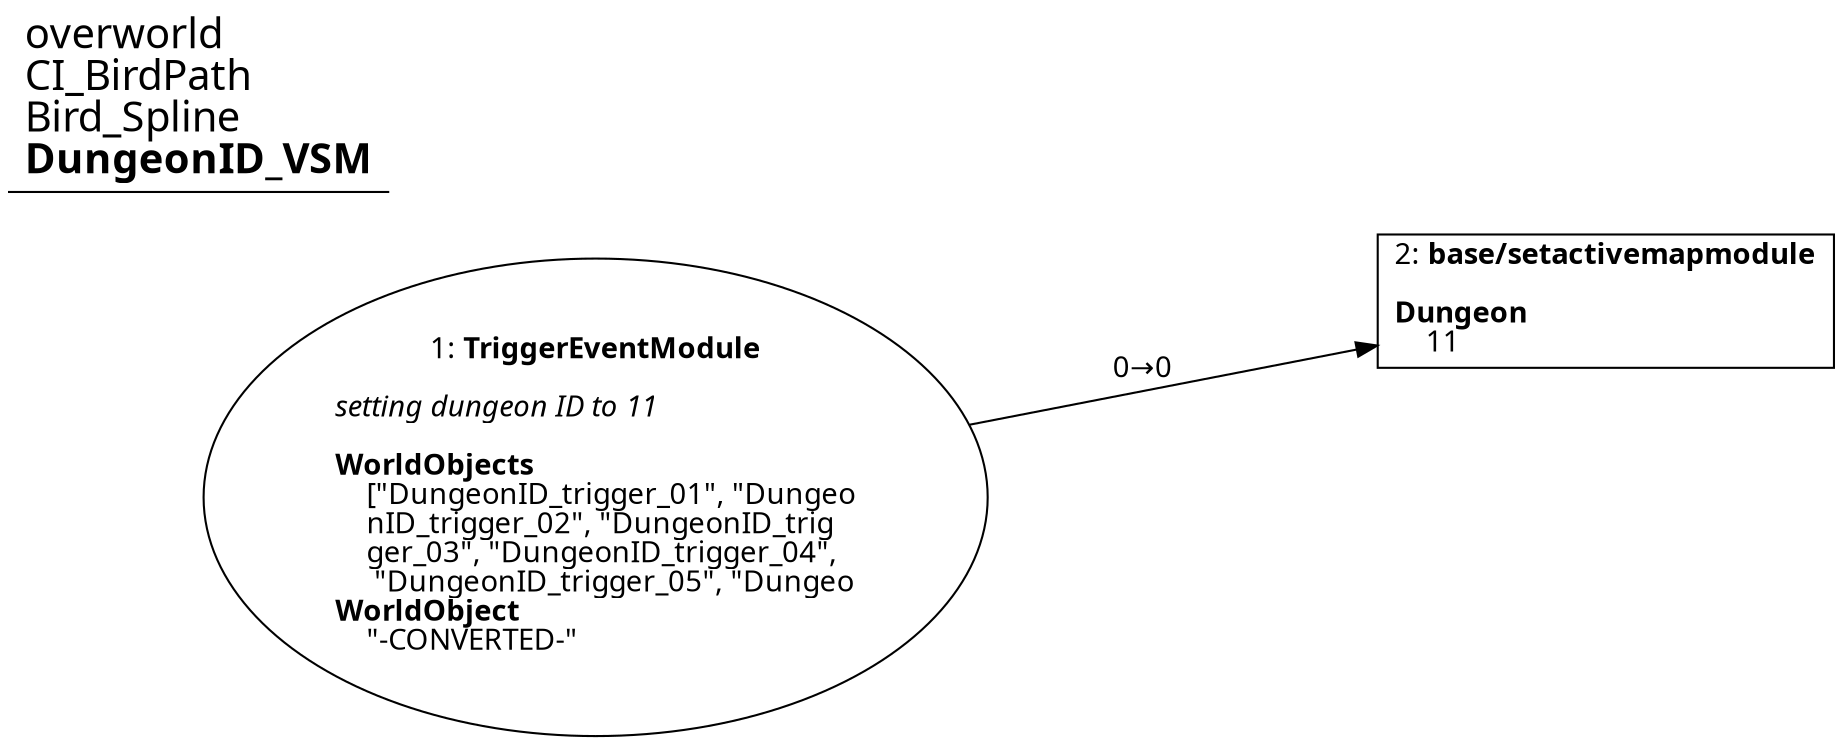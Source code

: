 digraph {
    layout = fdp;
    overlap = prism;
    sep = "+16";
    splines = spline;

    node [ shape = box ];

    graph [ fontname = "Segoe UI" ];
    node [ fontname = "Segoe UI" ];
    edge [ fontname = "Segoe UI" ];

    1 [ label = <1: <b>TriggerEventModule</b><br/><br/><i>setting dungeon ID to 11<br align="left"/></i><br align="left"/><b>WorldObjects</b><br align="left"/>    [&quot;DungeonID_trigger_01&quot;, &quot;Dungeo<br align="left"/>    nID_trigger_02&quot;, &quot;DungeonID_trig<br align="left"/>    ger_03&quot;, &quot;DungeonID_trigger_04&quot;,<br align="left"/>     &quot;DungeonID_trigger_05&quot;, &quot;Dungeo<br align="left"/><b>WorldObject</b><br align="left"/>    &quot;-CONVERTED-&quot;<br align="left"/>> ];
    1 [ shape = oval ]
    1 [ pos = "-0.163,-0.33100003!" ];
    1 -> 2 [ label = "0→0" ];

    2 [ label = <2: <b>base/setactivemapmodule</b><br/><br/><b>Dungeon</b><br align="left"/>    11<br align="left"/>> ];
    2 [ pos = "0.09900001,-0.33100003!" ];

    title [ pos = "-0.164,-0.33!" ];
    title [ shape = underline ];
    title [ label = <<font point-size="20">overworld<br align="left"/>CI_BirdPath<br align="left"/>Bird_Spline<br align="left"/><b>DungeonID_VSM</b><br align="left"/></font>> ];
}
